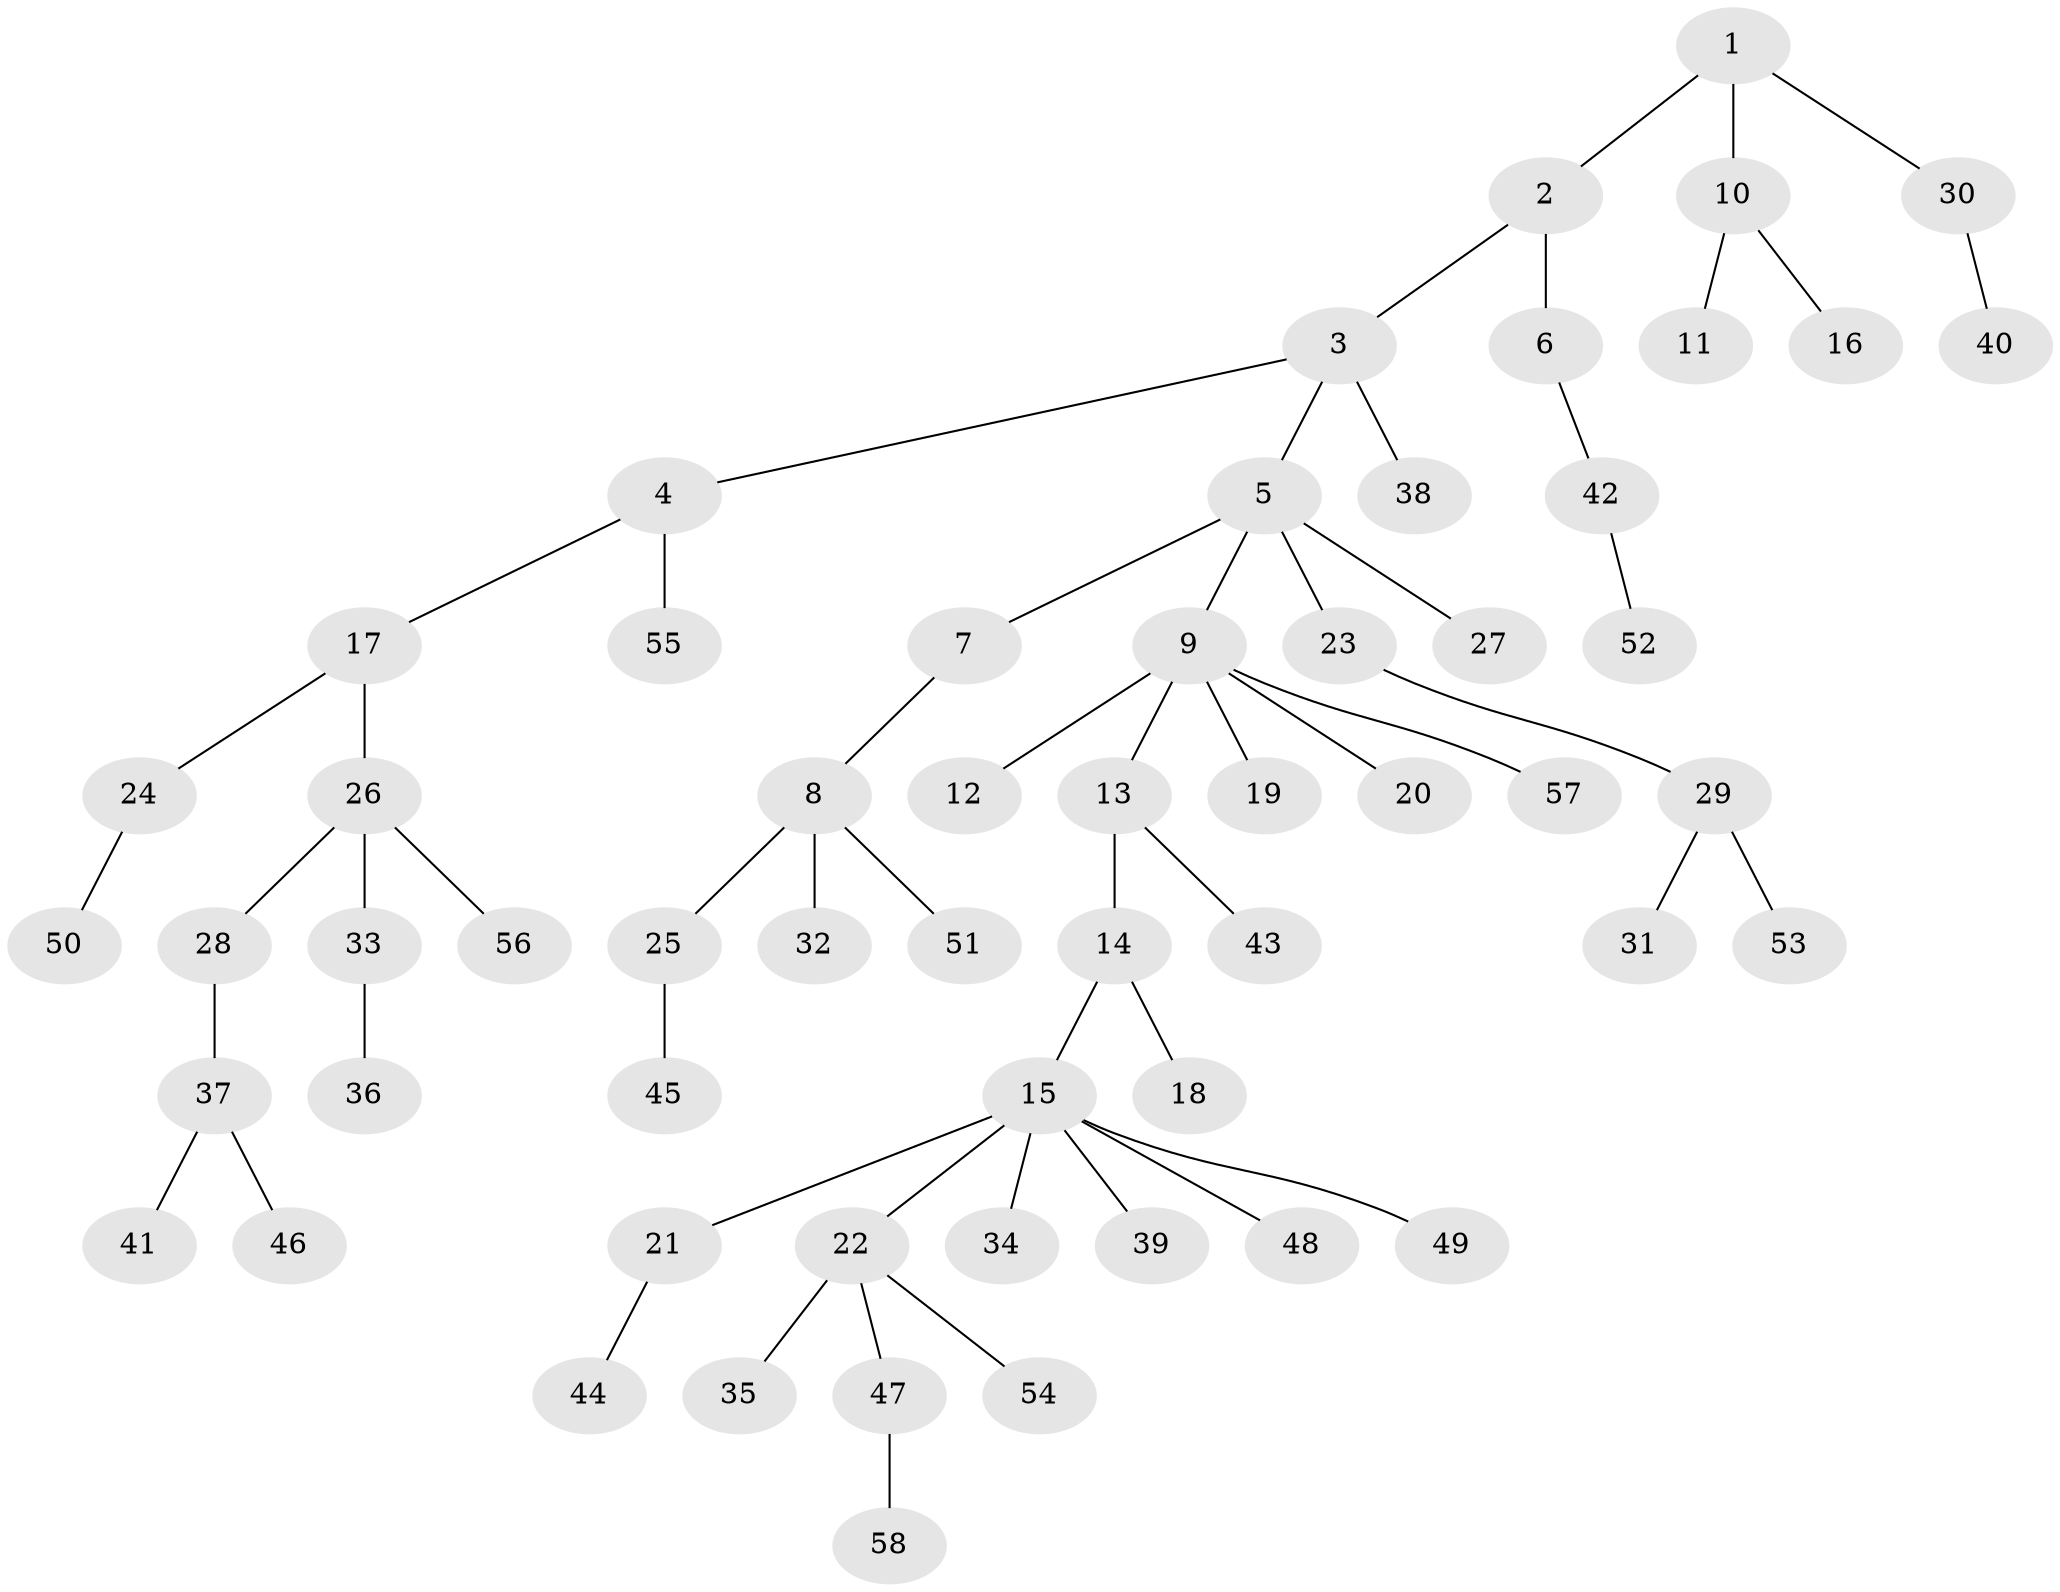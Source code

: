 // coarse degree distribution, {5: 0.11764705882352941, 6: 0.029411764705882353, 1: 0.6470588235294118, 2: 0.11764705882352941, 4: 0.029411764705882353, 3: 0.058823529411764705}
// Generated by graph-tools (version 1.1) at 2025/19/03/04/25 18:19:13]
// undirected, 58 vertices, 57 edges
graph export_dot {
graph [start="1"]
  node [color=gray90,style=filled];
  1;
  2;
  3;
  4;
  5;
  6;
  7;
  8;
  9;
  10;
  11;
  12;
  13;
  14;
  15;
  16;
  17;
  18;
  19;
  20;
  21;
  22;
  23;
  24;
  25;
  26;
  27;
  28;
  29;
  30;
  31;
  32;
  33;
  34;
  35;
  36;
  37;
  38;
  39;
  40;
  41;
  42;
  43;
  44;
  45;
  46;
  47;
  48;
  49;
  50;
  51;
  52;
  53;
  54;
  55;
  56;
  57;
  58;
  1 -- 2;
  1 -- 10;
  1 -- 30;
  2 -- 3;
  2 -- 6;
  3 -- 4;
  3 -- 5;
  3 -- 38;
  4 -- 17;
  4 -- 55;
  5 -- 7;
  5 -- 9;
  5 -- 23;
  5 -- 27;
  6 -- 42;
  7 -- 8;
  8 -- 25;
  8 -- 32;
  8 -- 51;
  9 -- 12;
  9 -- 13;
  9 -- 19;
  9 -- 20;
  9 -- 57;
  10 -- 11;
  10 -- 16;
  13 -- 14;
  13 -- 43;
  14 -- 15;
  14 -- 18;
  15 -- 21;
  15 -- 22;
  15 -- 34;
  15 -- 39;
  15 -- 48;
  15 -- 49;
  17 -- 24;
  17 -- 26;
  21 -- 44;
  22 -- 35;
  22 -- 47;
  22 -- 54;
  23 -- 29;
  24 -- 50;
  25 -- 45;
  26 -- 28;
  26 -- 33;
  26 -- 56;
  28 -- 37;
  29 -- 31;
  29 -- 53;
  30 -- 40;
  33 -- 36;
  37 -- 41;
  37 -- 46;
  42 -- 52;
  47 -- 58;
}
